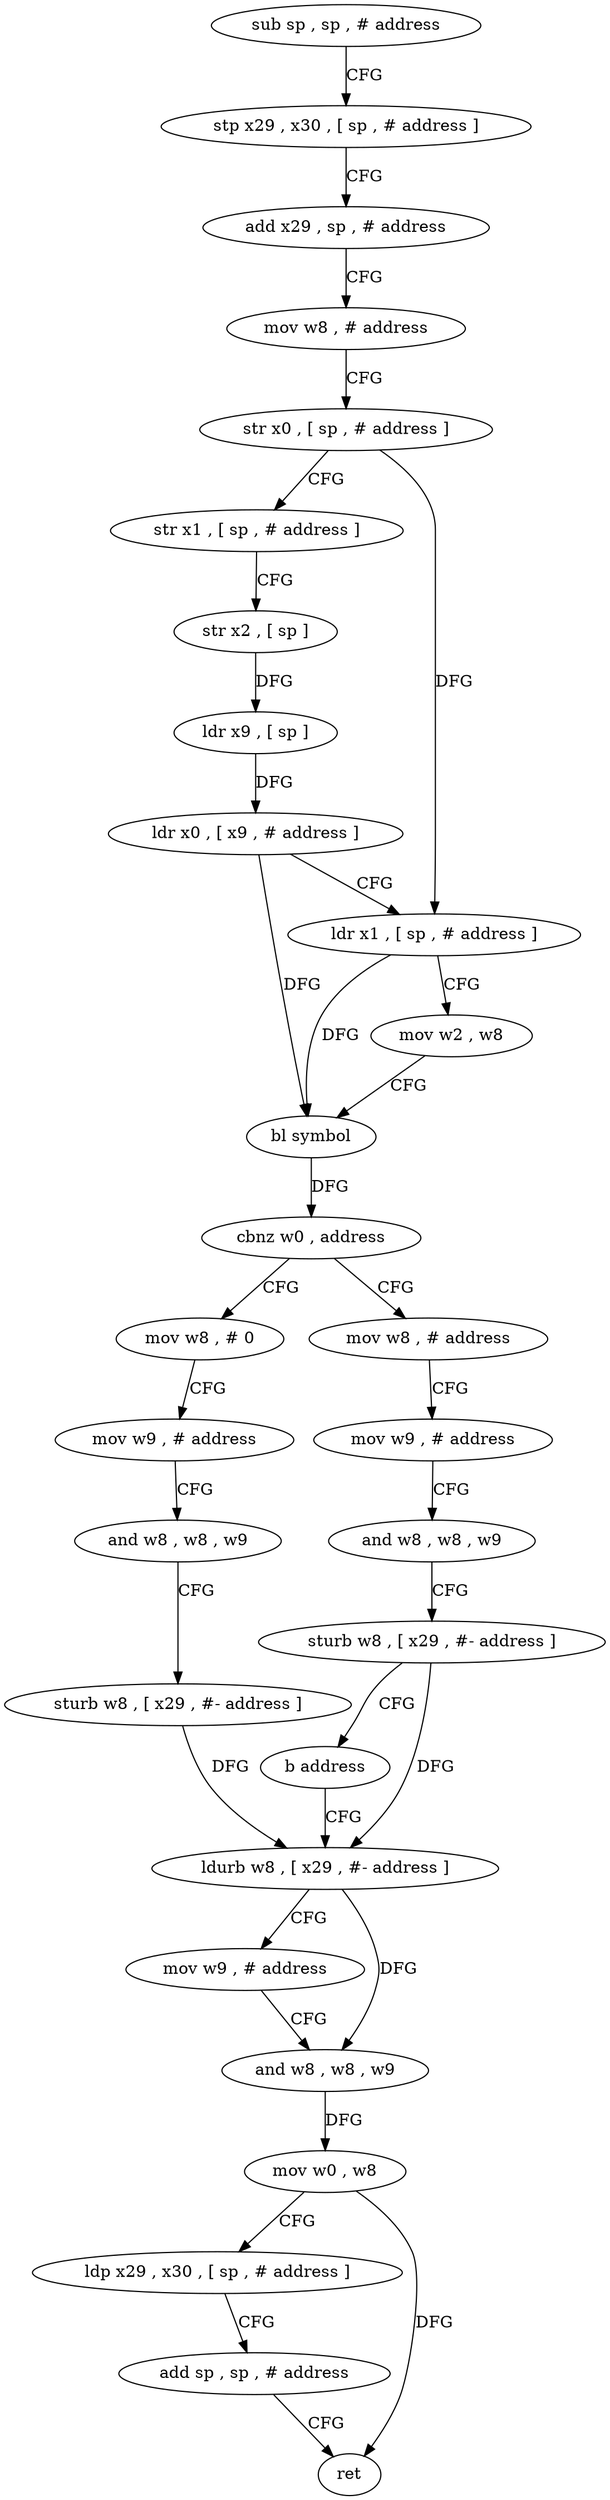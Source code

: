 digraph "func" {
"4218916" [label = "sub sp , sp , # address" ]
"4218920" [label = "stp x29 , x30 , [ sp , # address ]" ]
"4218924" [label = "add x29 , sp , # address" ]
"4218928" [label = "mov w8 , # address" ]
"4218932" [label = "str x0 , [ sp , # address ]" ]
"4218936" [label = "str x1 , [ sp , # address ]" ]
"4218940" [label = "str x2 , [ sp ]" ]
"4218944" [label = "ldr x9 , [ sp ]" ]
"4218948" [label = "ldr x0 , [ x9 , # address ]" ]
"4218952" [label = "ldr x1 , [ sp , # address ]" ]
"4218956" [label = "mov w2 , w8" ]
"4218960" [label = "bl symbol" ]
"4218964" [label = "cbnz w0 , address" ]
"4218988" [label = "mov w8 , # 0" ]
"4218968" [label = "mov w8 , # address" ]
"4218992" [label = "mov w9 , # address" ]
"4218996" [label = "and w8 , w8 , w9" ]
"4219000" [label = "sturb w8 , [ x29 , #- address ]" ]
"4219004" [label = "ldurb w8 , [ x29 , #- address ]" ]
"4218972" [label = "mov w9 , # address" ]
"4218976" [label = "and w8 , w8 , w9" ]
"4218980" [label = "sturb w8 , [ x29 , #- address ]" ]
"4218984" [label = "b address" ]
"4219008" [label = "mov w9 , # address" ]
"4219012" [label = "and w8 , w8 , w9" ]
"4219016" [label = "mov w0 , w8" ]
"4219020" [label = "ldp x29 , x30 , [ sp , # address ]" ]
"4219024" [label = "add sp , sp , # address" ]
"4219028" [label = "ret" ]
"4218916" -> "4218920" [ label = "CFG" ]
"4218920" -> "4218924" [ label = "CFG" ]
"4218924" -> "4218928" [ label = "CFG" ]
"4218928" -> "4218932" [ label = "CFG" ]
"4218932" -> "4218936" [ label = "CFG" ]
"4218932" -> "4218952" [ label = "DFG" ]
"4218936" -> "4218940" [ label = "CFG" ]
"4218940" -> "4218944" [ label = "DFG" ]
"4218944" -> "4218948" [ label = "DFG" ]
"4218948" -> "4218952" [ label = "CFG" ]
"4218948" -> "4218960" [ label = "DFG" ]
"4218952" -> "4218956" [ label = "CFG" ]
"4218952" -> "4218960" [ label = "DFG" ]
"4218956" -> "4218960" [ label = "CFG" ]
"4218960" -> "4218964" [ label = "DFG" ]
"4218964" -> "4218988" [ label = "CFG" ]
"4218964" -> "4218968" [ label = "CFG" ]
"4218988" -> "4218992" [ label = "CFG" ]
"4218968" -> "4218972" [ label = "CFG" ]
"4218992" -> "4218996" [ label = "CFG" ]
"4218996" -> "4219000" [ label = "CFG" ]
"4219000" -> "4219004" [ label = "DFG" ]
"4219004" -> "4219008" [ label = "CFG" ]
"4219004" -> "4219012" [ label = "DFG" ]
"4218972" -> "4218976" [ label = "CFG" ]
"4218976" -> "4218980" [ label = "CFG" ]
"4218980" -> "4218984" [ label = "CFG" ]
"4218980" -> "4219004" [ label = "DFG" ]
"4218984" -> "4219004" [ label = "CFG" ]
"4219008" -> "4219012" [ label = "CFG" ]
"4219012" -> "4219016" [ label = "DFG" ]
"4219016" -> "4219020" [ label = "CFG" ]
"4219016" -> "4219028" [ label = "DFG" ]
"4219020" -> "4219024" [ label = "CFG" ]
"4219024" -> "4219028" [ label = "CFG" ]
}
